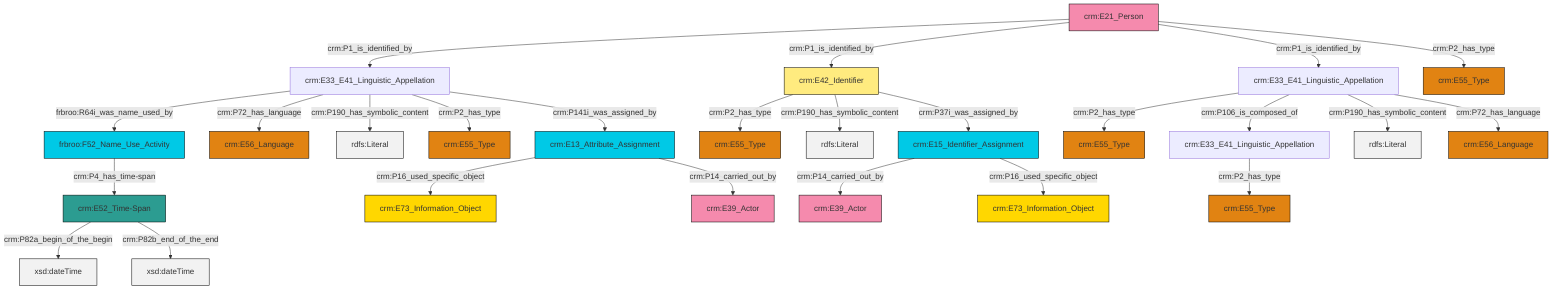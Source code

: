 graph TD
classDef Literal fill:#f2f2f2,stroke:#000000;
classDef CRM_Entity fill:#FFFFFF,stroke:#000000;
classDef Temporal_Entity fill:#00C9E6, stroke:#000000;
classDef Type fill:#E18312, stroke:#000000;
classDef Time-Span fill:#2C9C91, stroke:#000000;
classDef Appellation fill:#FFEB7F, stroke:#000000;
classDef Place fill:#008836, stroke:#000000;
classDef Persistent_Item fill:#B266B2, stroke:#000000;
classDef Conceptual_Object fill:#FFD700, stroke:#000000;
classDef Physical_Thing fill:#D2B48C, stroke:#000000;
classDef Actor fill:#f58aad, stroke:#000000;
classDef PC_Classes fill:#4ce600, stroke:#000000;
classDef Multi fill:#cccccc,stroke:#000000;

0["crm:E15_Identifier_Assignment"]:::Temporal_Entity -->|crm:P14_carried_out_by| 1["crm:E39_Actor"]:::Actor
2["crm:E33_E41_Linguistic_Appellation"]:::Default -->|frbroo:R64i_was_name_used_by| 3["frbroo:F52_Name_Use_Activity"]:::Temporal_Entity
4["crm:E21_Person"]:::Actor -->|crm:P1_is_identified_by| 2["crm:E33_E41_Linguistic_Appellation"]:::Default
5["crm:E13_Attribute_Assignment"]:::Temporal_Entity -->|crm:P16_used_specific_object| 6["crm:E73_Information_Object"]:::Conceptual_Object
4["crm:E21_Person"]:::Actor -->|crm:P1_is_identified_by| 7["crm:E42_Identifier"]:::Appellation
2["crm:E33_E41_Linguistic_Appellation"]:::Default -->|crm:P72_has_language| 8["crm:E56_Language"]:::Type
2["crm:E33_E41_Linguistic_Appellation"]:::Default -->|crm:P190_has_symbolic_content| 11[rdfs:Literal]:::Literal
4["crm:E21_Person"]:::Actor -->|crm:P1_is_identified_by| 12["crm:E33_E41_Linguistic_Appellation"]:::Default
12["crm:E33_E41_Linguistic_Appellation"]:::Default -->|crm:P2_has_type| 13["crm:E55_Type"]:::Type
18["crm:E33_E41_Linguistic_Appellation"]:::Default -->|crm:P2_has_type| 19["crm:E55_Type"]:::Type
21["crm:E52_Time-Span"]:::Time-Span -->|crm:P82a_begin_of_the_begin| 22[xsd:dateTime]:::Literal
12["crm:E33_E41_Linguistic_Appellation"]:::Default -->|crm:P106_is_composed_of| 18["crm:E33_E41_Linguistic_Appellation"]:::Default
12["crm:E33_E41_Linguistic_Appellation"]:::Default -->|crm:P190_has_symbolic_content| 27[rdfs:Literal]:::Literal
0["crm:E15_Identifier_Assignment"]:::Temporal_Entity -->|crm:P16_used_specific_object| 14["crm:E73_Information_Object"]:::Conceptual_Object
7["crm:E42_Identifier"]:::Appellation -->|crm:P2_has_type| 30["crm:E55_Type"]:::Type
2["crm:E33_E41_Linguistic_Appellation"]:::Default -->|crm:P2_has_type| 35["crm:E55_Type"]:::Type
5["crm:E13_Attribute_Assignment"]:::Temporal_Entity -->|crm:P14_carried_out_by| 31["crm:E39_Actor"]:::Actor
21["crm:E52_Time-Span"]:::Time-Span -->|crm:P82b_end_of_the_end| 37[xsd:dateTime]:::Literal
7["crm:E42_Identifier"]:::Appellation -->|crm:P190_has_symbolic_content| 38[rdfs:Literal]:::Literal
4["crm:E21_Person"]:::Actor -->|crm:P2_has_type| 24["crm:E55_Type"]:::Type
12["crm:E33_E41_Linguistic_Appellation"]:::Default -->|crm:P72_has_language| 16["crm:E56_Language"]:::Type
3["frbroo:F52_Name_Use_Activity"]:::Temporal_Entity -->|crm:P4_has_time-span| 21["crm:E52_Time-Span"]:::Time-Span
2["crm:E33_E41_Linguistic_Appellation"]:::Default -->|crm:P141i_was_assigned_by| 5["crm:E13_Attribute_Assignment"]:::Temporal_Entity
7["crm:E42_Identifier"]:::Appellation -->|crm:P37i_was_assigned_by| 0["crm:E15_Identifier_Assignment"]:::Temporal_Entity